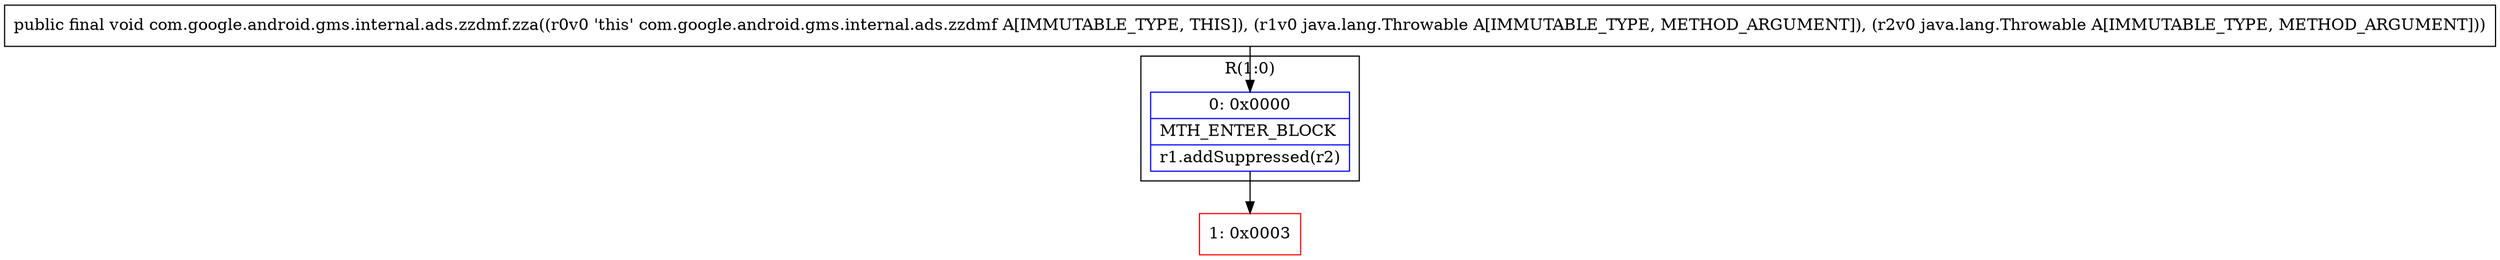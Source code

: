 digraph "CFG forcom.google.android.gms.internal.ads.zzdmf.zza(Ljava\/lang\/Throwable;Ljava\/lang\/Throwable;)V" {
subgraph cluster_Region_232004497 {
label = "R(1:0)";
node [shape=record,color=blue];
Node_0 [shape=record,label="{0\:\ 0x0000|MTH_ENTER_BLOCK\l|r1.addSuppressed(r2)\l}"];
}
Node_1 [shape=record,color=red,label="{1\:\ 0x0003}"];
MethodNode[shape=record,label="{public final void com.google.android.gms.internal.ads.zzdmf.zza((r0v0 'this' com.google.android.gms.internal.ads.zzdmf A[IMMUTABLE_TYPE, THIS]), (r1v0 java.lang.Throwable A[IMMUTABLE_TYPE, METHOD_ARGUMENT]), (r2v0 java.lang.Throwable A[IMMUTABLE_TYPE, METHOD_ARGUMENT])) }"];
MethodNode -> Node_0;
Node_0 -> Node_1;
}

